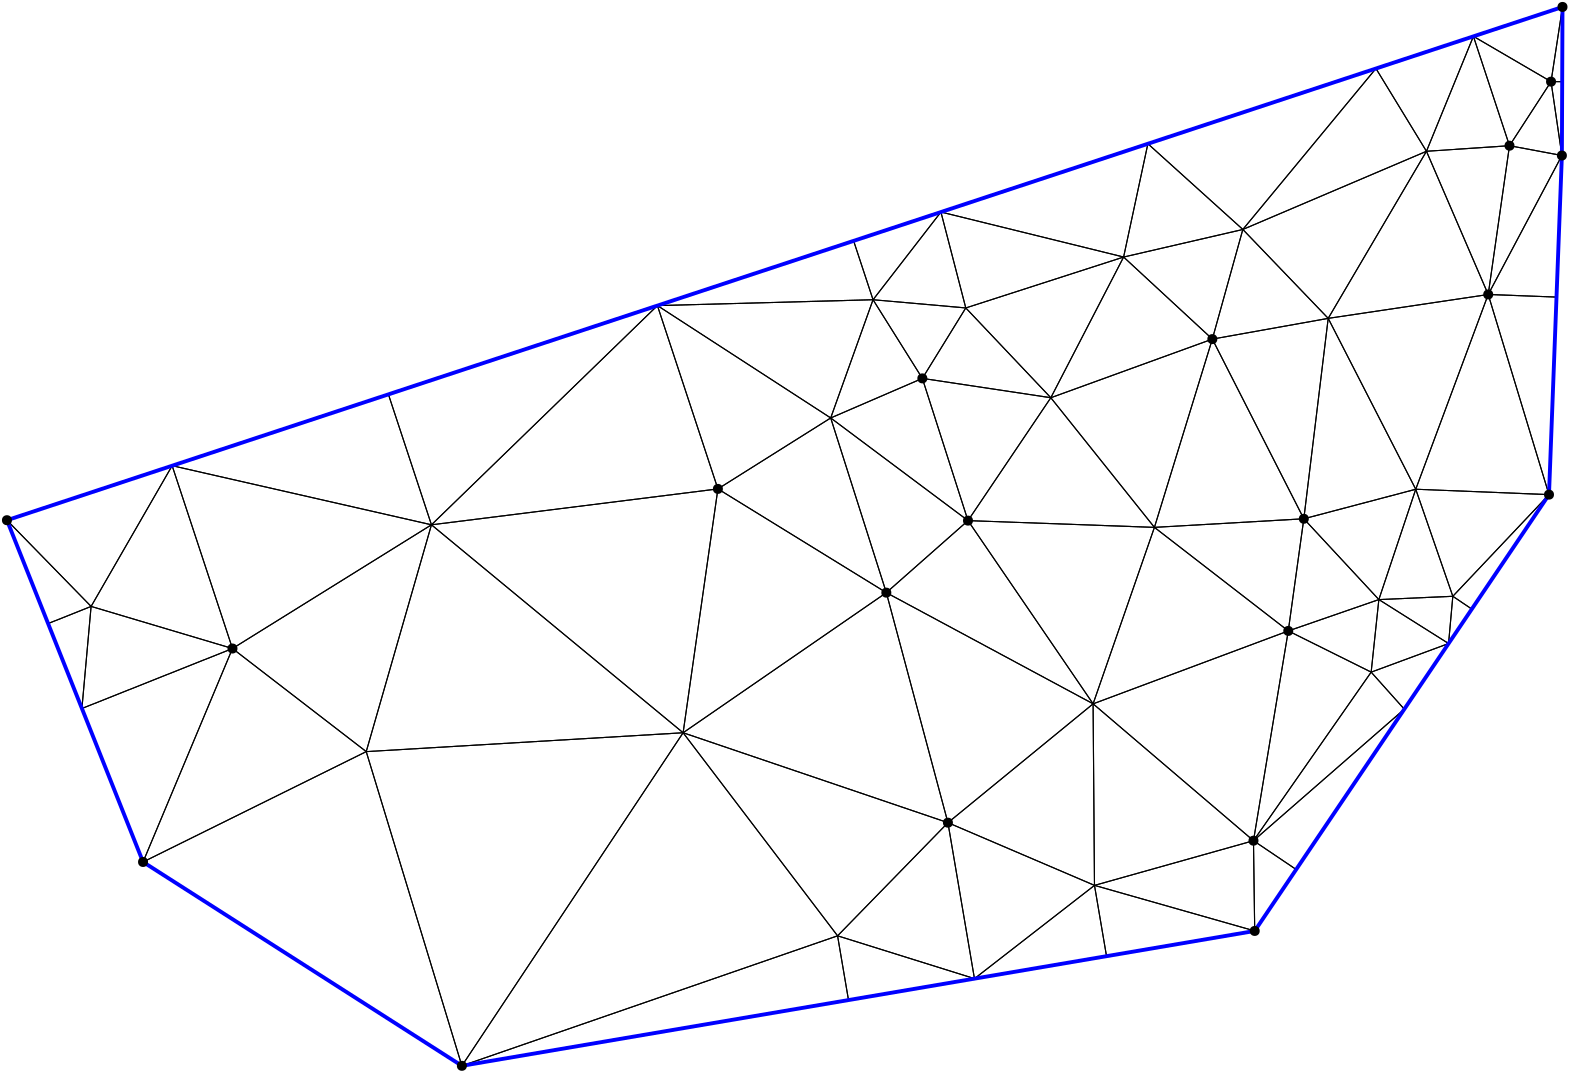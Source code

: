 <?xml version="1.0"?>
<!DOCTYPE ipe SYSTEM "ipe.dtd">
<ipe version="70218" creator="Ipe 7.2.24">
<info created="D:20221020151441" modified="D:20221020151441"/>
<ipestyle name="basic">
<symbol name="mark/disk(sx)" transformations="translations">
<path fill="sym-stroke">
0.6 0 0 0.6 0 0 e
</path>
</symbol>
<anglesize name="22.5 deg" value="22.5"/>
<anglesize name="30 deg" value="30"/>
<anglesize name="45 deg" value="45"/>
<anglesize name="60 deg" value="60"/>
<anglesize name="90 deg" value="90"/>
<arrowsize name="large" value="10"/>
<arrowsize name="small" value="5"/>
<arrowsize name="tiny" value="3"/>
<color name="blue" value="0 0 1"/>
<color name="gray" value="0.745"/>
<color name="green" value="0 1 0"/>
<color name="red" value="1 0 0"/>
<color name="pink" value="1 0.753 0.796"/>
<pen name="heavier" value="0.8"/>
<pen name="fat" value="1.4"/>
<pen name="ultrafat" value="2"/>
<gridsize name="16 pts (~6 mm)" value="16"/>
<gridsize name="32 pts (~12 mm)" value="32"/>
<gridsize name="4 pts" value="4"/>
<gridsize name="8 pts (~3 mm)" value="8"/>
<opacity name="10%" value="0.1"/>
<opacity name="25%" value="0.25"/>
<opacity name="50%" value="0.5"/>
<opacity name="75%" value="0.75"/>
<symbolsize name="large" value="5"/>
<symbolsize name="small" value="2"/>
<symbolsize name="tiny" value="1.1"/>
<textsize name="huge" value="\huge"/>
<textsize name="large" value="\large"/>
<textsize name="small" value="\small"/>
<textsize name="tiny" value="	iny"/>
<tiling name="falling" angle="-60" step="4" width="1"/>
<tiling name="rising" angle="30" step="4" width="1"/>
</ipestyle>
<page>
<layer name="hull"/>
<layer name="constraints"/>
<layer name="triangulation"/>
<layer name="obtuse"/>
<layer name="blub"/>
<layer name="problems"/>
<view layers="hull constraints triangulation obtuse blub" active="triangulation"/>
<path layer="triangulation" stroke="black">
145.342 385.847 m 
64.9936 346.117 l 
</path>
<path layer="triangulation" stroke="black">
64.9936 346.117 m 
179.778 272.737 l 
</path>
<path layer="triangulation" stroke="black">
179.778 272.737 m 
145.342 385.847 l 
</path>
<path layer="triangulation" stroke="black">
407.016 403.051 m 
361.976 469.006 l 
</path>
<path layer="triangulation" stroke="black">
361.976 469.006 m 
332.579 443.072 l 
</path>
<path layer="triangulation" stroke="black">
332.579 443.072 m 
407.016 403.051 l 
</path>
<path layer="triangulation" stroke="black">
575.779 600.441 m 
556.918 603.977 l 
</path>
<path layer="triangulation" stroke="black">
556.918 603.977 m 
549.256 550.416 l 
</path>
<path layer="triangulation" stroke="black">
549.256 550.416 m 
575.779 600.441 l 
</path>
<path layer="triangulation" stroke="black">
426.739 604.679 m 
417.999 563.895 l 
</path>
<path layer="triangulation" stroke="black">
417.999 563.895 m 
460.919 573.825 l 
</path>
<path layer="triangulation" stroke="black">
460.919 573.825 m 
426.739 604.679 l 
</path>
<path layer="triangulation" stroke="black">
259.421 392.638 m 
271.945 480.425 l 
</path>
<path layer="triangulation" stroke="black">
271.945 480.425 m 
168.822 467.501 l 
</path>
<path layer="triangulation" stroke="black">
168.822 467.501 m 
259.421 392.638 l 
</path>
<path layer="triangulation" stroke="black">
145.342 385.847 m 
97.1893 422.959 l 
</path>
<path layer="triangulation" stroke="black">
97.1893 422.959 m 
64.9936 346.117 l 
</path>
<path layer="triangulation" stroke="black">
64.9936 346.117 m 
145.342 385.847 l 
</path>
<path layer="triangulation" stroke="black">
46.2954 438.117 m 
42.9889 401.376 l 
</path>
<path layer="triangulation" stroke="black">
42.9889 401.376 m 
97.1893 422.959 l 
</path>
<path layer="triangulation" stroke="black">
97.1893 422.959 m 
46.2954 438.117 l 
</path>
<path layer="triangulation" stroke="black">
477.276 429.295 m 
407.016 403.051 l 
</path>
<path layer="triangulation" stroke="black">
407.016 403.051 m 
464.751 353.779 l 
</path>
<path layer="triangulation" stroke="black">
464.751 353.779 m 
477.276 429.295 l 
</path>
<path layer="triangulation" stroke="black">
407.016 403.051 m 
332.579 443.072 l 
</path>
<path layer="triangulation" stroke="black">
332.579 443.072 m 
354.755 360.262 l 
</path>
<path layer="triangulation" stroke="black">
354.755 360.262 m 
407.016 403.051 l 
</path>
<path layer="triangulation" stroke="black">
332.579 443.072 m 
271.945 480.425 l 
</path>
<path layer="triangulation" stroke="black">
271.945 480.425 m 
259.421 392.638 l 
</path>
<path layer="triangulation" stroke="black">
259.421 392.638 m 
332.579 443.072 l 
</path>
<path layer="triangulation" stroke="black">
429.092 466.575 m 
391.792 513.245 l 
</path>
<path layer="triangulation" stroke="black">
391.792 513.245 m 
361.976 469.006 l 
</path>
<path layer="triangulation" stroke="black">
361.976 469.006 m 
429.092 466.575 l 
</path>
<path layer="triangulation" stroke="black">
345.546 520.209 m 
312.551 505.964 l 
</path>
<path layer="triangulation" stroke="black">
312.551 505.964 m 
361.976 469.006 l 
</path>
<path layer="triangulation" stroke="black">
361.976 469.006 m 
345.546 520.209 l 
</path>
<path layer="triangulation" stroke="black">
312.551 505.964 m 
271.945 480.425 l 
</path>
<path layer="triangulation" stroke="black">
271.945 480.425 m 
332.579 443.072 l 
</path>
<path layer="triangulation" stroke="black">
332.579 443.072 m 
312.551 505.964 l 
</path>
<path layer="triangulation" stroke="black">
168.822 467.501 m 
97.1893 422.959 l 
</path>
<path layer="triangulation" stroke="black">
97.1893 422.959 m 
145.342 385.847 l 
</path>
<path layer="triangulation" stroke="black">
145.342 385.847 m 
168.822 467.501 l 
</path>
<path layer="triangulation" stroke="black">
391.792 513.245 m 
345.546 520.209 l 
</path>
<path layer="triangulation" stroke="black">
345.546 520.209 m 
361.976 469.006 l 
</path>
<path layer="triangulation" stroke="black">
361.976 469.006 m 
391.792 513.245 l 
</path>
<path layer="triangulation" stroke="black">
312.551 505.964 m 
332.579 443.072 l 
</path>
<path layer="triangulation" stroke="black">
332.579 443.072 m 
361.976 469.006 l 
</path>
<path layer="triangulation" stroke="black">
361.976 469.006 m 
312.551 505.964 l 
</path>
<path layer="triangulation" stroke="black">
460.919 573.825 m 
449.943 534.355 l 
</path>
<path layer="triangulation" stroke="black">
449.943 534.355 m 
491.65 541.819 l 
</path>
<path layer="triangulation" stroke="black">
491.65 541.819 m 
460.919 573.825 l 
</path>
<path layer="triangulation" stroke="black">
556.918 603.977 m 
575.779 600.441 l 
</path>
<path layer="triangulation" stroke="black">
575.779 600.441 m 
571.874 627.037 l 
</path>
<path layer="triangulation" stroke="black">
571.874 627.037 m 
556.918 603.977 l 
</path>
<path layer="triangulation" stroke="black">
576 653.929 m 
543.928 643.346 l 
</path>
<path layer="triangulation" stroke="black">
543.928 643.346 m 
571.874 627.037 l 
</path>
<path layer="triangulation" stroke="black">
571.874 627.037 m 
576 653.929 l 
</path>
<path layer="triangulation" stroke="black">
509.886 440.585 m 
477.276 429.295 l 
</path>
<path layer="triangulation" stroke="black">
477.276 429.295 m 
507.117 414.459 l 
</path>
<path layer="triangulation" stroke="black">
507.117 414.459 m 
509.886 440.585 l 
</path>
<path layer="triangulation" stroke="black">
523.167 480.301 m 
571.137 478.362 l 
</path>
<path layer="triangulation" stroke="black">
571.137 478.362 m 
549.256 550.416 l 
</path>
<path layer="triangulation" stroke="black">
549.256 550.416 m 
523.167 480.301 l 
</path>
<path layer="triangulation" stroke="black">
573.841 549.481 m 
575.779 600.441 l 
</path>
<path layer="triangulation" stroke="black">
575.779 600.441 m 
549.256 550.416 l 
</path>
<path layer="triangulation" stroke="black">
549.256 550.416 m 
573.841 549.481 l 
</path>
<path layer="triangulation" stroke="black">
491.65 541.819 m 
449.943 534.355 l 
</path>
<path layer="triangulation" stroke="black">
449.943 534.355 m 
482.875 469.669 l 
</path>
<path layer="triangulation" stroke="black">
482.875 469.669 m 
491.65 541.819 l 
</path>
<path layer="triangulation" stroke="black">
429.092 466.575 m 
361.976 469.006 l 
</path>
<path layer="triangulation" stroke="black">
361.976 469.006 m 
407.016 403.051 l 
</path>
<path layer="triangulation" stroke="black">
407.016 403.051 m 
429.092 466.575 l 
</path>
<path layer="triangulation" stroke="black">
549.256 550.416 m 
491.65 541.819 l 
</path>
<path layer="triangulation" stroke="black">
491.65 541.819 m 
523.167 480.301 l 
</path>
<path layer="triangulation" stroke="black">
523.167 480.301 m 
549.256 550.416 l 
</path>
<path layer="triangulation" stroke="black">
449.943 534.355 m 
391.792 513.245 l 
</path>
<path layer="triangulation" stroke="black">
391.792 513.245 m 
429.092 466.575 l 
</path>
<path layer="triangulation" stroke="black">
429.092 466.575 m 
449.943 534.355 l 
</path>
<path layer="triangulation" stroke="black">
519.042 401.125 m 
464.751 353.779 l 
</path>
<path layer="triangulation" stroke="black">
464.751 353.779 m 
480.117 343.415 l 
</path>
<path layer="triangulation" stroke="black">
480.117 343.415 m 
519.042 401.125 l 
</path>
<path layer="triangulation" stroke="black">
464.751 353.779 m 
407.016 403.051 l 
</path>
<path layer="triangulation" stroke="black">
407.016 403.051 m 
407.514 337.692 l 
</path>
<path layer="triangulation" stroke="black">
407.514 337.692 m 
464.751 353.779 l 
</path>
<path layer="triangulation" stroke="black">
407.514 337.692 m 
407.016 403.051 l 
</path>
<path layer="triangulation" stroke="black">
407.016 403.051 m 
354.755 360.262 l 
</path>
<path layer="triangulation" stroke="black">
354.755 360.262 m 
407.514 337.692 l 
</path>
<path layer="triangulation" stroke="black">
477.276 429.295 m 
482.875 469.669 l 
</path>
<path layer="triangulation" stroke="black">
482.875 469.669 m 
429.092 466.575 l 
</path>
<path layer="triangulation" stroke="black">
429.092 466.575 m 
477.276 429.295 l 
</path>
<path layer="triangulation" stroke="black">
315.026 319.535 m 
259.421 392.638 l 
</path>
<path layer="triangulation" stroke="black">
259.421 392.638 m 
179.778 272.737 l 
</path>
<path layer="triangulation" stroke="black">
179.778 272.737 m 
315.026 319.535 l 
</path>
<path layer="triangulation" stroke="black">
259.421 392.638 m 
168.822 467.501 l 
</path>
<path layer="triangulation" stroke="black">
168.822 467.501 m 
145.342 385.847 l 
</path>
<path layer="triangulation" stroke="black">
145.342 385.847 m 
259.421 392.638 l 
</path>
<path layer="triangulation" stroke="black">
361.181 545.571 m 
327.794 548.523 l 
</path>
<path layer="triangulation" stroke="black">
327.794 548.523 m 
345.546 520.209 l 
</path>
<path layer="triangulation" stroke="black">
345.546 520.209 m 
361.181 545.571 l 
</path>
<path layer="triangulation" stroke="black">
153.326 514.465 m 
75.4725 488.776 l 
</path>
<path layer="triangulation" stroke="black">
75.4725 488.776 m 
168.822 467.501 l 
</path>
<path layer="triangulation" stroke="black">
168.822 467.501 m 
153.326 514.465 l 
</path>
<path layer="triangulation" stroke="black">
250.17 546.419 m 
168.822 467.501 l 
</path>
<path layer="triangulation" stroke="black">
168.822 467.501 m 
271.945 480.425 l 
</path>
<path layer="triangulation" stroke="black">
271.945 480.425 m 
250.17 546.419 l 
</path>
<path layer="triangulation" stroke="black">
571.137 478.362 m 
573.841 549.481 l 
</path>
<path layer="triangulation" stroke="black">
573.841 549.481 m 
549.256 550.416 l 
</path>
<path layer="triangulation" stroke="black">
549.256 550.416 m 
571.137 478.362 l 
</path>
<path layer="triangulation" stroke="black">
556.918 603.977 m 
527.025 601.971 l 
</path>
<path layer="triangulation" stroke="black">
527.025 601.971 m 
549.256 550.416 l 
</path>
<path layer="triangulation" stroke="black">
549.256 550.416 m 
556.918 603.977 l 
</path>
<path layer="triangulation" stroke="black">
460.919 573.825 m 
417.999 563.895 l 
</path>
<path layer="triangulation" stroke="black">
417.999 563.895 m 
449.943 534.355 l 
</path>
<path layer="triangulation" stroke="black">
449.943 534.355 m 
460.919 573.825 l 
</path>
<path layer="triangulation" stroke="black">
536.515 441.768 m 
509.886 440.585 l 
</path>
<path layer="triangulation" stroke="black">
509.886 440.585 m 
534.981 424.756 l 
</path>
<path layer="triangulation" stroke="black">
534.981 424.756 m 
536.515 441.768 l 
</path>
<path layer="triangulation" stroke="black">
477.276 429.295 m 
464.751 353.779 l 
</path>
<path layer="triangulation" stroke="black">
464.751 353.779 m 
507.117 414.459 l 
</path>
<path layer="triangulation" stroke="black">
507.117 414.459 m 
477.276 429.295 l 
</path>
<path layer="triangulation" stroke="black">
464.751 353.779 m 
407.514 337.692 l 
</path>
<path layer="triangulation" stroke="black">
407.514 337.692 m 
465.194 321.288 l 
</path>
<path layer="triangulation" stroke="black">
465.194 321.288 m 
464.751 353.779 l 
</path>
<path layer="triangulation" stroke="black">
364.305 304.126 m 
315.026 319.535 l 
</path>
<path layer="triangulation" stroke="black">
315.026 319.535 m 
318.959 296.413 l 
</path>
<path layer="triangulation" stroke="black">
318.959 296.413 m 
364.305 304.126 l 
</path>
<path layer="triangulation" stroke="black">
354.755 360.262 m 
332.579 443.072 l 
</path>
<path layer="triangulation" stroke="black">
332.579 443.072 m 
259.421 392.638 l 
</path>
<path layer="triangulation" stroke="black">
259.421 392.638 m 
354.755 360.262 l 
</path>
<path layer="triangulation" stroke="black">
315.026 319.535 m 
179.778 272.737 l 
</path>
<path layer="triangulation" stroke="black">
179.778 272.737 m 
318.959 296.413 l 
</path>
<path layer="triangulation" stroke="black">
318.959 296.413 m 
315.026 319.535 l 
</path>
<path layer="triangulation" stroke="black">
407.514 337.692 m 
364.305 304.126 l 
</path>
<path layer="triangulation" stroke="black">
364.305 304.126 m 
411.849 312.214 l 
</path>
<path layer="triangulation" stroke="black">
411.849 312.214 m 
407.514 337.692 l 
</path>
<path layer="triangulation" stroke="black">
354.755 360.262 m 
315.026 319.535 l 
</path>
<path layer="triangulation" stroke="black">
315.026 319.535 m 
364.305 304.126 l 
</path>
<path layer="triangulation" stroke="black">
364.305 304.126 m 
354.755 360.262 l 
</path>
<path layer="triangulation" stroke="black">
179.778 272.737 m 
259.421 392.638 l 
</path>
<path layer="triangulation" stroke="black">
259.421 392.638 m 
145.342 385.847 l 
</path>
<path layer="triangulation" stroke="black">
145.342 385.847 m 
179.778 272.737 l 
</path>
<path layer="triangulation" stroke="black">
315.026 319.535 m 
354.755 360.262 l 
</path>
<path layer="triangulation" stroke="black">
354.755 360.262 m 
259.421 392.638 l 
</path>
<path layer="triangulation" stroke="black">
259.421 392.638 m 
315.026 319.535 l 
</path>
<path layer="triangulation" stroke="black">
168.822 467.501 m 
75.4725 488.776 l 
</path>
<path layer="triangulation" stroke="black">
75.4725 488.776 m 
97.1893 422.959 l 
</path>
<path layer="triangulation" stroke="black">
97.1893 422.959 m 
168.822 467.501 l 
</path>
<path layer="triangulation" stroke="black">
42.9889 401.376 m 
64.9936 346.117 l 
</path>
<path layer="triangulation" stroke="black">
64.9936 346.117 m 
97.1893 422.959 l 
</path>
<path layer="triangulation" stroke="black">
97.1893 422.959 m 
42.9889 401.376 l 
</path>
<path layer="triangulation" stroke="black">
30.8135 431.952 m 
42.9889 401.376 l 
</path>
<path layer="triangulation" stroke="black">
42.9889 401.376 m 
46.2954 438.117 l 
</path>
<path layer="triangulation" stroke="black">
46.2954 438.117 m 
30.8135 431.952 l 
</path>
<path layer="triangulation" stroke="black">
16 469.153 m 
30.8135 431.952 l 
</path>
<path layer="triangulation" stroke="black">
30.8135 431.952 m 
46.2954 438.117 l 
</path>
<path layer="triangulation" stroke="black">
46.2954 438.117 m 
16 469.153 l 
</path>
<path layer="triangulation" stroke="black">
312.551 505.964 m 
250.17 546.419 l 
</path>
<path layer="triangulation" stroke="black">
250.17 546.419 m 
271.945 480.425 l 
</path>
<path layer="triangulation" stroke="black">
271.945 480.425 m 
312.551 505.964 l 
</path>
<path layer="triangulation" stroke="black">
75.4725 488.776 m 
46.2954 438.117 l 
</path>
<path layer="triangulation" stroke="black">
46.2954 438.117 m 
97.1893 422.959 l 
</path>
<path layer="triangulation" stroke="black">
97.1893 422.959 m 
75.4725 488.776 l 
</path>
<path layer="triangulation" stroke="black">
16 469.153 m 
46.2954 438.117 l 
</path>
<path layer="triangulation" stroke="black">
46.2954 438.117 m 
75.4725 488.776 l 
</path>
<path layer="triangulation" stroke="black">
75.4725 488.776 m 
16 469.153 l 
</path>
<path layer="triangulation" stroke="black">
250.17 546.419 m 
153.326 514.465 l 
</path>
<path layer="triangulation" stroke="black">
153.326 514.465 m 
168.822 467.501 l 
</path>
<path layer="triangulation" stroke="black">
168.822 467.501 m 
250.17 546.419 l 
</path>
<path layer="triangulation" stroke="black">
320.799 569.723 m 
250.17 546.419 l 
</path>
<path layer="triangulation" stroke="black">
250.17 546.419 m 
327.794 548.523 l 
</path>
<path layer="triangulation" stroke="black">
327.794 548.523 m 
320.799 569.723 l 
</path>
<path layer="triangulation" stroke="black">
417.999 563.895 m 
361.181 545.571 l 
</path>
<path layer="triangulation" stroke="black">
361.181 545.571 m 
391.792 513.245 l 
</path>
<path layer="triangulation" stroke="black">
391.792 513.245 m 
417.999 563.895 l 
</path>
<path layer="triangulation" stroke="black">
352.232 580.095 m 
327.794 548.523 l 
</path>
<path layer="triangulation" stroke="black">
327.794 548.523 m 
361.181 545.571 l 
</path>
<path layer="triangulation" stroke="black">
361.181 545.571 m 
352.232 580.095 l 
</path>
<path layer="triangulation" stroke="black">
352.232 580.095 m 
320.799 569.723 l 
</path>
<path layer="triangulation" stroke="black">
320.799 569.723 m 
327.794 548.523 l 
</path>
<path layer="triangulation" stroke="black">
327.794 548.523 m 
352.232 580.095 l 
</path>
<path layer="triangulation" stroke="black">
417.999 563.895 m 
391.792 513.245 l 
</path>
<path layer="triangulation" stroke="black">
391.792 513.245 m 
449.943 534.355 l 
</path>
<path layer="triangulation" stroke="black">
449.943 534.355 m 
417.999 563.895 l 
</path>
<path layer="triangulation" stroke="black">
361.181 545.571 m 
345.546 520.209 l 
</path>
<path layer="triangulation" stroke="black">
345.546 520.209 m 
391.792 513.245 l 
</path>
<path layer="triangulation" stroke="black">
391.792 513.245 m 
361.181 545.571 l 
</path>
<path layer="triangulation" stroke="black">
327.794 548.523 m 
312.551 505.964 l 
</path>
<path layer="triangulation" stroke="black">
312.551 505.964 m 
345.546 520.209 l 
</path>
<path layer="triangulation" stroke="black">
345.546 520.209 m 
327.794 548.523 l 
</path>
<path layer="triangulation" stroke="black">
327.794 548.523 m 
250.17 546.419 l 
</path>
<path layer="triangulation" stroke="black">
250.17 546.419 m 
312.551 505.964 l 
</path>
<path layer="triangulation" stroke="black">
312.551 505.964 m 
327.794 548.523 l 
</path>
<path layer="triangulation" stroke="black">
426.739 604.679 m 
352.232 580.095 l 
</path>
<path layer="triangulation" stroke="black">
352.232 580.095 m 
417.999 563.895 l 
</path>
<path layer="triangulation" stroke="black">
417.999 563.895 m 
426.739 604.679 l 
</path>
<path layer="triangulation" stroke="black">
352.232 580.095 m 
361.181 545.571 l 
</path>
<path layer="triangulation" stroke="black">
361.181 545.571 m 
417.999 563.895 l 
</path>
<path layer="triangulation" stroke="black">
417.999 563.895 m 
352.232 580.095 l 
</path>
<path layer="triangulation" stroke="black">
527.025 601.971 m 
508.838 631.768 l 
</path>
<path layer="triangulation" stroke="black">
508.838 631.768 m 
460.919 573.825 l 
</path>
<path layer="triangulation" stroke="black">
460.919 573.825 m 
527.025 601.971 l 
</path>
<path layer="triangulation" stroke="black">
527.025 601.971 m 
543.928 643.346 l 
</path>
<path layer="triangulation" stroke="black">
543.928 643.346 m 
508.838 631.768 l 
</path>
<path layer="triangulation" stroke="black">
508.838 631.768 m 
527.025 601.971 l 
</path>
<path layer="triangulation" stroke="black">
556.918 603.977 m 
571.874 627.037 l 
</path>
<path layer="triangulation" stroke="black">
571.874 627.037 m 
543.928 643.346 l 
</path>
<path layer="triangulation" stroke="black">
543.928 643.346 m 
556.918 603.977 l 
</path>
<path layer="triangulation" stroke="black">
460.919 573.825 m 
508.838 631.768 l 
</path>
<path layer="triangulation" stroke="black">
508.838 631.768 m 
426.739 604.679 l 
</path>
<path layer="triangulation" stroke="black">
426.739 604.679 m 
460.919 573.825 l 
</path>
<path layer="triangulation" stroke="black">
460.919 573.825 m 
491.65 541.819 l 
</path>
<path layer="triangulation" stroke="black">
491.65 541.819 m 
527.025 601.971 l 
</path>
<path layer="triangulation" stroke="black">
527.025 601.971 m 
460.919 573.825 l 
</path>
<path layer="triangulation" stroke="black">
571.874 627.037 m 
575.889 627.021 l 
</path>
<path layer="triangulation" stroke="black">
575.889 627.021 m 
576 653.929 l 
</path>
<path layer="triangulation" stroke="black">
576 653.929 m 
571.874 627.037 l 
</path>
<path layer="triangulation" stroke="black">
571.874 627.037 m 
575.779 600.441 l 
</path>
<path layer="triangulation" stroke="black">
575.779 600.441 m 
575.889 627.021 l 
</path>
<path layer="triangulation" stroke="black">
575.889 627.021 m 
571.874 627.037 l 
</path>
<path layer="triangulation" stroke="black">
549.256 550.416 m 
527.025 601.971 l 
</path>
<path layer="triangulation" stroke="black">
527.025 601.971 m 
491.65 541.819 l 
</path>
<path layer="triangulation" stroke="black">
491.65 541.819 m 
549.256 550.416 l 
</path>
<path layer="triangulation" stroke="black">
556.918 603.977 m 
543.928 643.346 l 
</path>
<path layer="triangulation" stroke="black">
543.928 643.346 m 
527.025 601.971 l 
</path>
<path layer="triangulation" stroke="black">
527.025 601.971 m 
556.918 603.977 l 
</path>
<path layer="triangulation" stroke="black">
482.875 469.669 m 
523.167 480.301 l 
</path>
<path layer="triangulation" stroke="black">
523.167 480.301 m 
491.65 541.819 l 
</path>
<path layer="triangulation" stroke="black">
491.65 541.819 m 
482.875 469.669 l 
</path>
<path layer="triangulation" stroke="black">
509.886 440.585 m 
507.117 414.459 l 
</path>
<path layer="triangulation" stroke="black">
507.117 414.459 m 
534.981 424.756 l 
</path>
<path layer="triangulation" stroke="black">
534.981 424.756 m 
509.886 440.585 l 
</path>
<path layer="triangulation" stroke="black">
523.167 480.301 m 
536.515 441.768 l 
</path>
<path layer="triangulation" stroke="black">
536.515 441.768 m 
571.137 478.362 l 
</path>
<path layer="triangulation" stroke="black">
571.137 478.362 m 
523.167 480.301 l 
</path>
<path layer="triangulation" stroke="black">
523.167 480.301 m 
482.875 469.669 l 
</path>
<path layer="triangulation" stroke="black">
482.875 469.669 m 
509.886 440.585 l 
</path>
<path layer="triangulation" stroke="black">
509.886 440.585 m 
523.167 480.301 l 
</path>
<path layer="triangulation" stroke="black">
523.167 480.301 m 
509.886 440.585 l 
</path>
<path layer="triangulation" stroke="black">
509.886 440.585 m 
536.515 441.768 l 
</path>
<path layer="triangulation" stroke="black">
536.515 441.768 m 
523.167 480.301 l 
</path>
<path layer="triangulation" stroke="black">
482.875 469.669 m 
477.276 429.295 l 
</path>
<path layer="triangulation" stroke="black">
477.276 429.295 m 
509.886 440.585 l 
</path>
<path layer="triangulation" stroke="black">
509.886 440.585 m 
482.875 469.669 l 
</path>
<path layer="triangulation" stroke="black">
477.276 429.295 m 
429.092 466.575 l 
</path>
<path layer="triangulation" stroke="black">
429.092 466.575 m 
407.016 403.051 l 
</path>
<path layer="triangulation" stroke="black">
407.016 403.051 m 
477.276 429.295 l 
</path>
<path layer="triangulation" stroke="black">
482.875 469.669 m 
449.943 534.355 l 
</path>
<path layer="triangulation" stroke="black">
449.943 534.355 m 
429.092 466.575 l 
</path>
<path layer="triangulation" stroke="black">
429.092 466.575 m 
482.875 469.669 l 
</path>
<path layer="triangulation" stroke="black">
464.751 353.779 m 
465.194 321.288 l 
</path>
<path layer="triangulation" stroke="black">
465.194 321.288 m 
480.117 343.415 l 
</path>
<path layer="triangulation" stroke="black">
480.117 343.415 m 
464.751 353.779 l 
</path>
<path layer="triangulation" stroke="black">
364.305 304.126 m 
407.514 337.692 l 
</path>
<path layer="triangulation" stroke="black">
407.514 337.692 m 
354.755 360.262 l 
</path>
<path layer="triangulation" stroke="black">
354.755 360.262 m 
364.305 304.126 l 
</path>
<path layer="triangulation" stroke="black">
411.849 312.214 m 
465.194 321.288 l 
</path>
<path layer="triangulation" stroke="black">
465.194 321.288 m 
407.514 337.692 l 
</path>
<path layer="triangulation" stroke="black">
407.514 337.692 m 
411.849 312.214 l 
</path>
<path layer="triangulation" stroke="black">
507.117 414.459 m 
519.042 401.125 l 
</path>
<path layer="triangulation" stroke="black">
519.042 401.125 m 
534.981 424.756 l 
</path>
<path layer="triangulation" stroke="black">
534.981 424.756 m 
507.117 414.459 l 
</path>
<path layer="triangulation" stroke="black">
507.117 414.459 m 
464.751 353.779 l 
</path>
<path layer="triangulation" stroke="black">
464.751 353.779 m 
519.042 401.125 l 
</path>
<path layer="triangulation" stroke="black">
519.042 401.125 m 
507.117 414.459 l 
</path>
<path layer="triangulation" stroke="black">
536.515 441.768 m 
543.347 437.16 l 
</path>
<path layer="triangulation" stroke="black">
543.347 437.16 m 
571.137 478.362 l 
</path>
<path layer="triangulation" stroke="black">
571.137 478.362 m 
536.515 441.768 l 
</path>
<path layer="triangulation" stroke="black">
536.515 441.768 m 
534.981 424.756 l 
</path>
<path layer="triangulation" stroke="black">
534.981 424.756 m 
543.347 437.16 l 
</path>
<path layer="triangulation" stroke="black">
543.347 437.16 m 
536.515 441.768 l 
</path>
<path layer="hull" stroke="blue" pen="fat">
16 469.153 m 
64.9936 346.117 l 
</path>
<path layer="hull" stroke="blue" pen="fat">
64.9936 346.117 m 
179.778 272.737 l 
</path>
<path layer="hull" stroke="blue" pen="fat">
179.778 272.737 m 
465.194 321.288 l 
</path>
<path layer="hull" stroke="blue" pen="fat">
465.194 321.288 m 
571.137 478.362 l 
</path>
<path layer="hull" stroke="blue" pen="fat">
571.137 478.362 m 
575.779 600.441 l 
</path>
<path layer="hull" stroke="blue" pen="fat">
575.779 600.441 m 
576 653.929 l 
</path>
<path layer="hull" stroke="blue" pen="fat">
576 653.929 m 
16 469.153 l 
</path>
<use layer="points" name="mark/disk(sx)" pos="449.943 534.355" size="normal" stroke="black"/>
<use layer="points" name="mark/disk(sx)" pos="97.1893 422.959" size="normal" stroke="black"/>
<use layer="points" name="mark/disk(sx)" pos="556.918 603.977" size="normal" stroke="black"/>
<use layer="points" name="mark/disk(sx)" pos="354.755 360.262" size="normal" stroke="black"/>
<use layer="points" name="mark/disk(sx)" pos="571.874 627.037" size="normal" stroke="black"/>
<use layer="points" name="mark/disk(sx)" pos="179.778 272.737" size="normal" stroke="black"/>
<use layer="points" name="mark/disk(sx)" pos="482.875 469.669" size="normal" stroke="black"/>
<use layer="points" name="mark/disk(sx)" pos="16 469.153" size="normal" stroke="black"/>
<use layer="points" name="mark/disk(sx)" pos="465.194 321.288" size="normal" stroke="black"/>
<use layer="points" name="mark/disk(sx)" pos="575.779 600.441" size="normal" stroke="black"/>
<use layer="points" name="mark/disk(sx)" pos="464.751 353.779" size="normal" stroke="black"/>
<use layer="points" name="mark/disk(sx)" pos="332.579 443.072" size="normal" stroke="black"/>
<use layer="points" name="mark/disk(sx)" pos="361.976 469.006" size="normal" stroke="black"/>
<use layer="points" name="mark/disk(sx)" pos="64.9936 346.117" size="normal" stroke="black"/>
<use layer="points" name="mark/disk(sx)" pos="576 653.929" size="normal" stroke="black"/>
<use layer="points" name="mark/disk(sx)" pos="549.256 550.416" size="normal" stroke="black"/>
<use layer="points" name="mark/disk(sx)" pos="571.137 478.362" size="normal" stroke="black"/>
<use layer="points" name="mark/disk(sx)" pos="271.945 480.425" size="normal" stroke="black"/>
<use layer="points" name="mark/disk(sx)" pos="477.276 429.295" size="normal" stroke="black"/>
<use layer="points" name="mark/disk(sx)" pos="345.546 520.209" size="normal" stroke="black"/>
</page>
</ipe>
